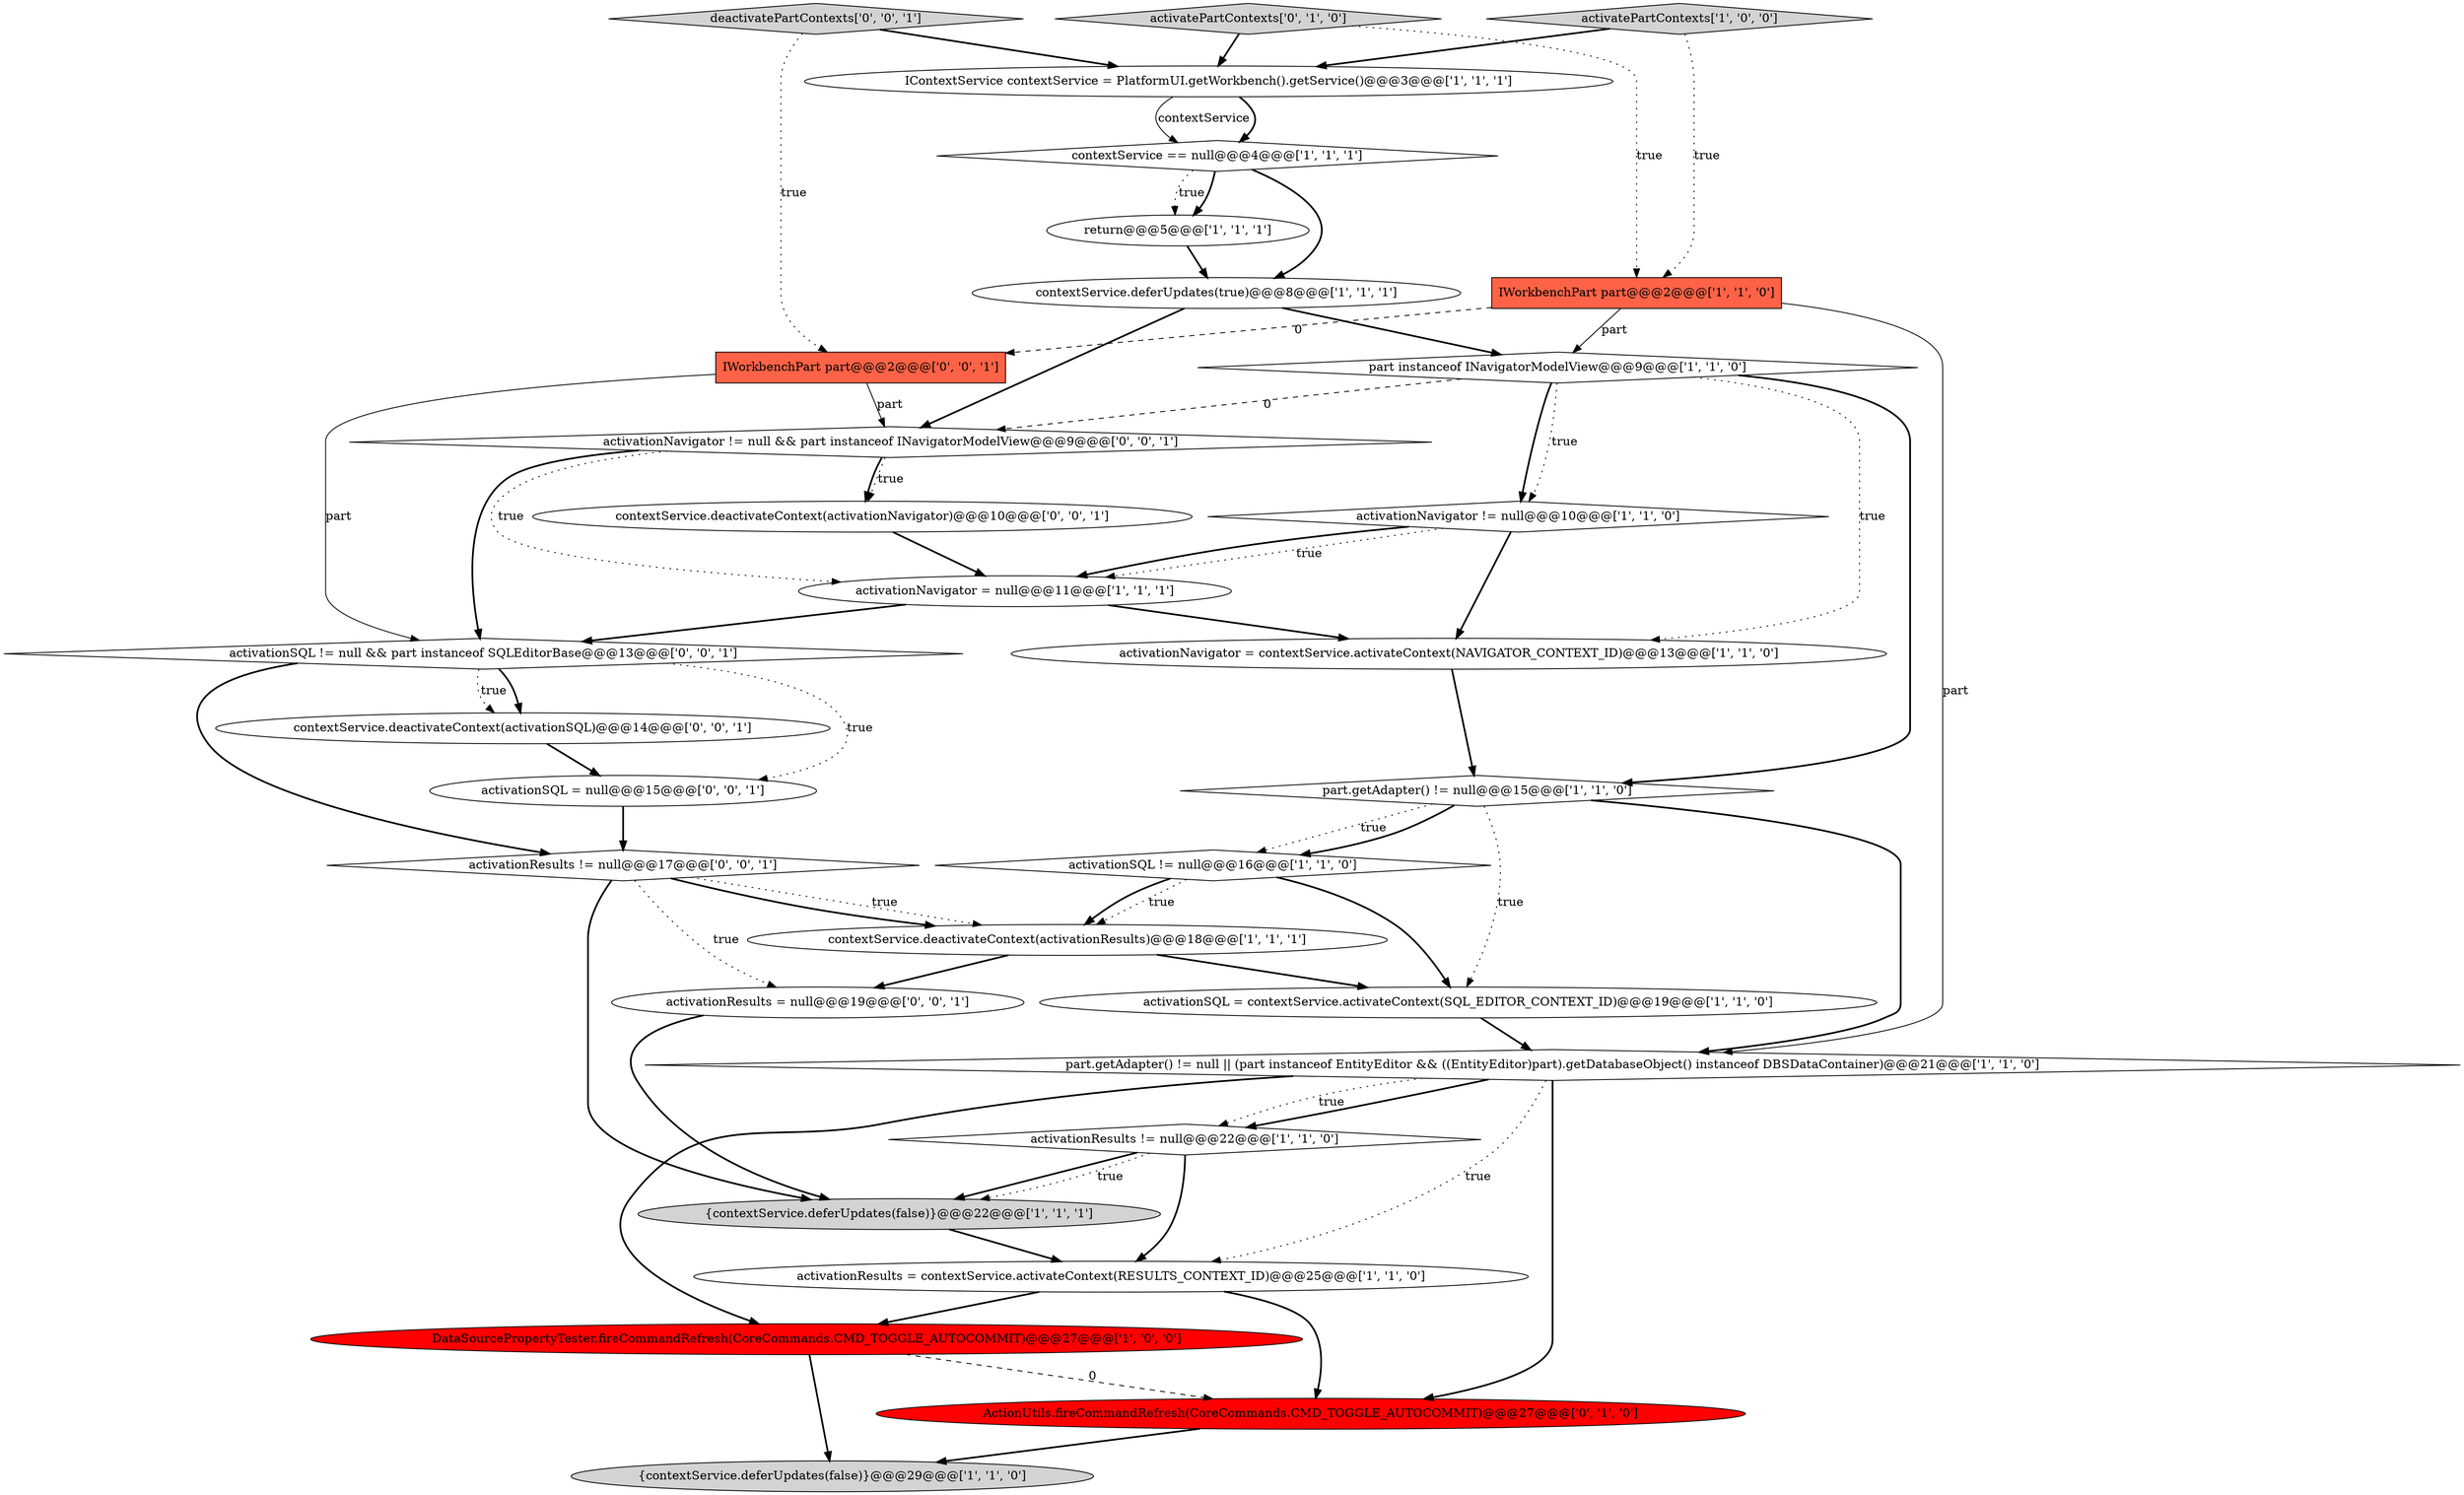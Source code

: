 digraph {
7 [style = filled, label = "activationNavigator = null@@@11@@@['1', '1', '1']", fillcolor = white, shape = ellipse image = "AAA0AAABBB1BBB"];
27 [style = filled, label = "contextService.deactivateContext(activationNavigator)@@@10@@@['0', '0', '1']", fillcolor = white, shape = ellipse image = "AAA0AAABBB3BBB"];
29 [style = filled, label = "activationResults != null@@@17@@@['0', '0', '1']", fillcolor = white, shape = diamond image = "AAA0AAABBB3BBB"];
25 [style = filled, label = "activationSQL = null@@@15@@@['0', '0', '1']", fillcolor = white, shape = ellipse image = "AAA0AAABBB3BBB"];
14 [style = filled, label = "{contextService.deferUpdates(false)}@@@29@@@['1', '1', '0']", fillcolor = lightgray, shape = ellipse image = "AAA0AAABBB1BBB"];
20 [style = filled, label = "activatePartContexts['0', '1', '0']", fillcolor = lightgray, shape = diamond image = "AAA0AAABBB2BBB"];
2 [style = filled, label = "contextService.deactivateContext(activationResults)@@@18@@@['1', '1', '1']", fillcolor = white, shape = ellipse image = "AAA0AAABBB1BBB"];
26 [style = filled, label = "activationNavigator != null && part instanceof INavigatorModelView@@@9@@@['0', '0', '1']", fillcolor = white, shape = diamond image = "AAA0AAABBB3BBB"];
19 [style = filled, label = "activationResults = contextService.activateContext(RESULTS_CONTEXT_ID)@@@25@@@['1', '1', '0']", fillcolor = white, shape = ellipse image = "AAA0AAABBB1BBB"];
4 [style = filled, label = "{contextService.deferUpdates(false)}@@@22@@@['1', '1', '1']", fillcolor = lightgray, shape = ellipse image = "AAA0AAABBB1BBB"];
24 [style = filled, label = "contextService.deactivateContext(activationSQL)@@@14@@@['0', '0', '1']", fillcolor = white, shape = ellipse image = "AAA0AAABBB3BBB"];
0 [style = filled, label = "contextService.deferUpdates(true)@@@8@@@['1', '1', '1']", fillcolor = white, shape = ellipse image = "AAA0AAABBB1BBB"];
11 [style = filled, label = "activationNavigator != null@@@10@@@['1', '1', '0']", fillcolor = white, shape = diamond image = "AAA0AAABBB1BBB"];
10 [style = filled, label = "return@@@5@@@['1', '1', '1']", fillcolor = white, shape = ellipse image = "AAA0AAABBB1BBB"];
23 [style = filled, label = "activationSQL != null && part instanceof SQLEditorBase@@@13@@@['0', '0', '1']", fillcolor = white, shape = diamond image = "AAA0AAABBB3BBB"];
9 [style = filled, label = "activatePartContexts['1', '0', '0']", fillcolor = lightgray, shape = diamond image = "AAA0AAABBB1BBB"];
8 [style = filled, label = "activationSQL != null@@@16@@@['1', '1', '0']", fillcolor = white, shape = diamond image = "AAA0AAABBB1BBB"];
22 [style = filled, label = "IWorkbenchPart part@@@2@@@['0', '0', '1']", fillcolor = tomato, shape = box image = "AAA0AAABBB3BBB"];
5 [style = filled, label = "DataSourcePropertyTester.fireCommandRefresh(CoreCommands.CMD_TOGGLE_AUTOCOMMIT)@@@27@@@['1', '0', '0']", fillcolor = red, shape = ellipse image = "AAA1AAABBB1BBB"];
30 [style = filled, label = "activationResults = null@@@19@@@['0', '0', '1']", fillcolor = white, shape = ellipse image = "AAA0AAABBB3BBB"];
3 [style = filled, label = "activationSQL = contextService.activateContext(SQL_EDITOR_CONTEXT_ID)@@@19@@@['1', '1', '0']", fillcolor = white, shape = ellipse image = "AAA0AAABBB1BBB"];
15 [style = filled, label = "IContextService contextService = PlatformUI.getWorkbench().getService()@@@3@@@['1', '1', '1']", fillcolor = white, shape = ellipse image = "AAA0AAABBB1BBB"];
28 [style = filled, label = "deactivatePartContexts['0', '0', '1']", fillcolor = lightgray, shape = diamond image = "AAA0AAABBB3BBB"];
6 [style = filled, label = "contextService == null@@@4@@@['1', '1', '1']", fillcolor = white, shape = diamond image = "AAA0AAABBB1BBB"];
18 [style = filled, label = "part.getAdapter() != null@@@15@@@['1', '1', '0']", fillcolor = white, shape = diamond image = "AAA0AAABBB1BBB"];
16 [style = filled, label = "part.getAdapter() != null || (part instanceof EntityEditor && ((EntityEditor)part).getDatabaseObject() instanceof DBSDataContainer)@@@21@@@['1', '1', '0']", fillcolor = white, shape = diamond image = "AAA0AAABBB1BBB"];
13 [style = filled, label = "part instanceof INavigatorModelView@@@9@@@['1', '1', '0']", fillcolor = white, shape = diamond image = "AAA0AAABBB1BBB"];
17 [style = filled, label = "IWorkbenchPart part@@@2@@@['1', '1', '0']", fillcolor = tomato, shape = box image = "AAA0AAABBB1BBB"];
12 [style = filled, label = "activationResults != null@@@22@@@['1', '1', '0']", fillcolor = white, shape = diamond image = "AAA0AAABBB1BBB"];
1 [style = filled, label = "activationNavigator = contextService.activateContext(NAVIGATOR_CONTEXT_ID)@@@13@@@['1', '1', '0']", fillcolor = white, shape = ellipse image = "AAA0AAABBB1BBB"];
21 [style = filled, label = "ActionUtils.fireCommandRefresh(CoreCommands.CMD_TOGGLE_AUTOCOMMIT)@@@27@@@['0', '1', '0']", fillcolor = red, shape = ellipse image = "AAA1AAABBB2BBB"];
11->7 [style = dotted, label="true"];
16->19 [style = dotted, label="true"];
29->4 [style = bold, label=""];
26->7 [style = dotted, label="true"];
7->1 [style = bold, label=""];
28->15 [style = bold, label=""];
0->26 [style = bold, label=""];
16->12 [style = dotted, label="true"];
0->13 [style = bold, label=""];
29->2 [style = dotted, label="true"];
11->1 [style = bold, label=""];
20->17 [style = dotted, label="true"];
8->2 [style = dotted, label="true"];
26->27 [style = dotted, label="true"];
2->3 [style = bold, label=""];
9->17 [style = dotted, label="true"];
8->3 [style = bold, label=""];
22->23 [style = solid, label="part"];
4->19 [style = bold, label=""];
17->22 [style = dashed, label="0"];
22->26 [style = solid, label="part"];
1->18 [style = bold, label=""];
15->6 [style = bold, label=""];
6->0 [style = bold, label=""];
18->8 [style = dotted, label="true"];
5->14 [style = bold, label=""];
3->16 [style = bold, label=""];
25->29 [style = bold, label=""];
13->11 [style = bold, label=""];
13->26 [style = dashed, label="0"];
23->29 [style = bold, label=""];
6->10 [style = dotted, label="true"];
19->5 [style = bold, label=""];
13->1 [style = dotted, label="true"];
26->27 [style = bold, label=""];
23->24 [style = bold, label=""];
29->2 [style = bold, label=""];
8->2 [style = bold, label=""];
12->4 [style = bold, label=""];
9->15 [style = bold, label=""];
16->21 [style = bold, label=""];
24->25 [style = bold, label=""];
6->10 [style = bold, label=""];
26->23 [style = bold, label=""];
10->0 [style = bold, label=""];
27->7 [style = bold, label=""];
7->23 [style = bold, label=""];
30->4 [style = bold, label=""];
18->3 [style = dotted, label="true"];
29->30 [style = dotted, label="true"];
28->22 [style = dotted, label="true"];
16->5 [style = bold, label=""];
5->21 [style = dashed, label="0"];
13->11 [style = dotted, label="true"];
19->21 [style = bold, label=""];
18->8 [style = bold, label=""];
12->4 [style = dotted, label="true"];
17->16 [style = solid, label="part"];
17->13 [style = solid, label="part"];
12->19 [style = bold, label=""];
2->30 [style = bold, label=""];
20->15 [style = bold, label=""];
16->12 [style = bold, label=""];
15->6 [style = solid, label="contextService"];
23->24 [style = dotted, label="true"];
23->25 [style = dotted, label="true"];
11->7 [style = bold, label=""];
13->18 [style = bold, label=""];
21->14 [style = bold, label=""];
18->16 [style = bold, label=""];
}

